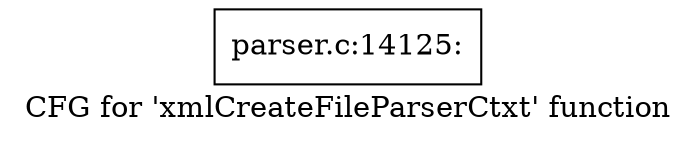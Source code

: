 digraph "CFG for 'xmlCreateFileParserCtxt' function" {
	label="CFG for 'xmlCreateFileParserCtxt' function";

	Node0x55d73ba01fa0 [shape=record,label="{parser.c:14125:}"];
}
